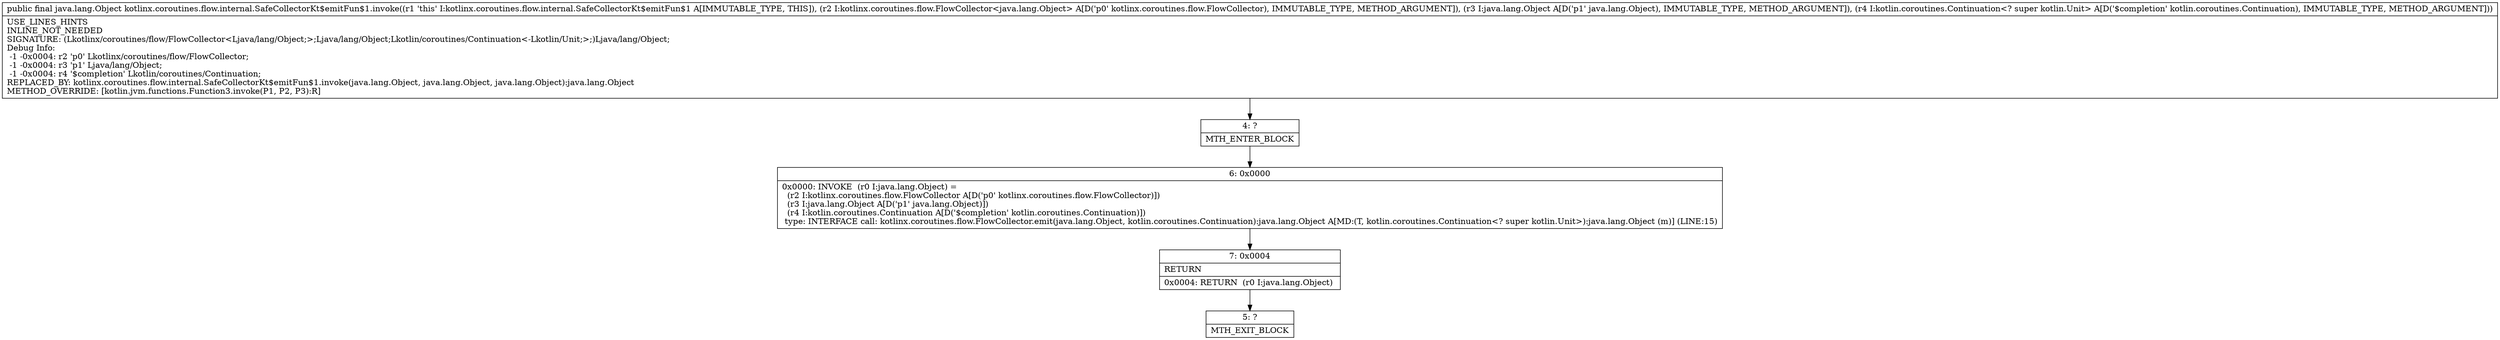 digraph "CFG forkotlinx.coroutines.flow.internal.SafeCollectorKt$emitFun$1.invoke(Lkotlinx\/coroutines\/flow\/FlowCollector;Ljava\/lang\/Object;Lkotlin\/coroutines\/Continuation;)Ljava\/lang\/Object;" {
Node_4 [shape=record,label="{4\:\ ?|MTH_ENTER_BLOCK\l}"];
Node_6 [shape=record,label="{6\:\ 0x0000|0x0000: INVOKE  (r0 I:java.lang.Object) = \l  (r2 I:kotlinx.coroutines.flow.FlowCollector A[D('p0' kotlinx.coroutines.flow.FlowCollector)])\l  (r3 I:java.lang.Object A[D('p1' java.lang.Object)])\l  (r4 I:kotlin.coroutines.Continuation A[D('$completion' kotlin.coroutines.Continuation)])\l type: INTERFACE call: kotlinx.coroutines.flow.FlowCollector.emit(java.lang.Object, kotlin.coroutines.Continuation):java.lang.Object A[MD:(T, kotlin.coroutines.Continuation\<? super kotlin.Unit\>):java.lang.Object (m)] (LINE:15)\l}"];
Node_7 [shape=record,label="{7\:\ 0x0004|RETURN\l|0x0004: RETURN  (r0 I:java.lang.Object) \l}"];
Node_5 [shape=record,label="{5\:\ ?|MTH_EXIT_BLOCK\l}"];
MethodNode[shape=record,label="{public final java.lang.Object kotlinx.coroutines.flow.internal.SafeCollectorKt$emitFun$1.invoke((r1 'this' I:kotlinx.coroutines.flow.internal.SafeCollectorKt$emitFun$1 A[IMMUTABLE_TYPE, THIS]), (r2 I:kotlinx.coroutines.flow.FlowCollector\<java.lang.Object\> A[D('p0' kotlinx.coroutines.flow.FlowCollector), IMMUTABLE_TYPE, METHOD_ARGUMENT]), (r3 I:java.lang.Object A[D('p1' java.lang.Object), IMMUTABLE_TYPE, METHOD_ARGUMENT]), (r4 I:kotlin.coroutines.Continuation\<? super kotlin.Unit\> A[D('$completion' kotlin.coroutines.Continuation), IMMUTABLE_TYPE, METHOD_ARGUMENT]))  | USE_LINES_HINTS\lINLINE_NOT_NEEDED\lSIGNATURE: (Lkotlinx\/coroutines\/flow\/FlowCollector\<Ljava\/lang\/Object;\>;Ljava\/lang\/Object;Lkotlin\/coroutines\/Continuation\<\-Lkotlin\/Unit;\>;)Ljava\/lang\/Object;\lDebug Info:\l  \-1 \-0x0004: r2 'p0' Lkotlinx\/coroutines\/flow\/FlowCollector;\l  \-1 \-0x0004: r3 'p1' Ljava\/lang\/Object;\l  \-1 \-0x0004: r4 '$completion' Lkotlin\/coroutines\/Continuation;\lREPLACED_BY: kotlinx.coroutines.flow.internal.SafeCollectorKt$emitFun$1.invoke(java.lang.Object, java.lang.Object, java.lang.Object):java.lang.Object\lMETHOD_OVERRIDE: [kotlin.jvm.functions.Function3.invoke(P1, P2, P3):R]\l}"];
MethodNode -> Node_4;Node_4 -> Node_6;
Node_6 -> Node_7;
Node_7 -> Node_5;
}

